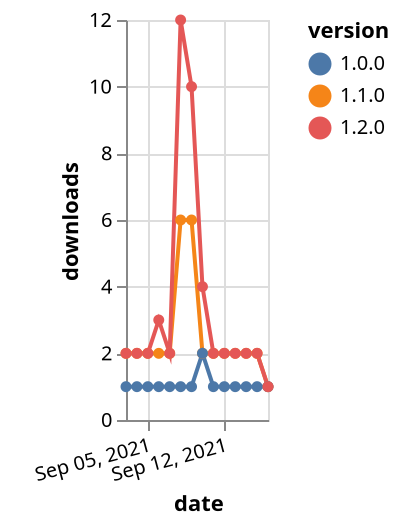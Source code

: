 {"$schema": "https://vega.github.io/schema/vega-lite/v5.json", "description": "A simple bar chart with embedded data.", "data": {"values": [{"date": "2021-09-03", "total": 1800, "delta": 2, "version": "1.1.0"}, {"date": "2021-09-04", "total": 1802, "delta": 2, "version": "1.1.0"}, {"date": "2021-09-05", "total": 1804, "delta": 2, "version": "1.1.0"}, {"date": "2021-09-06", "total": 1806, "delta": 2, "version": "1.1.0"}, {"date": "2021-09-07", "total": 1808, "delta": 2, "version": "1.1.0"}, {"date": "2021-09-08", "total": 1814, "delta": 6, "version": "1.1.0"}, {"date": "2021-09-09", "total": 1820, "delta": 6, "version": "1.1.0"}, {"date": "2021-09-10", "total": 1822, "delta": 2, "version": "1.1.0"}, {"date": "2021-09-11", "total": 1824, "delta": 2, "version": "1.1.0"}, {"date": "2021-09-12", "total": 1826, "delta": 2, "version": "1.1.0"}, {"date": "2021-09-13", "total": 1828, "delta": 2, "version": "1.1.0"}, {"date": "2021-09-14", "total": 1830, "delta": 2, "version": "1.1.0"}, {"date": "2021-09-15", "total": 1832, "delta": 2, "version": "1.1.0"}, {"date": "2021-09-16", "total": 1833, "delta": 1, "version": "1.1.0"}, {"date": "2021-09-03", "total": 263, "delta": 1, "version": "1.0.0"}, {"date": "2021-09-04", "total": 264, "delta": 1, "version": "1.0.0"}, {"date": "2021-09-05", "total": 265, "delta": 1, "version": "1.0.0"}, {"date": "2021-09-06", "total": 266, "delta": 1, "version": "1.0.0"}, {"date": "2021-09-07", "total": 267, "delta": 1, "version": "1.0.0"}, {"date": "2021-09-08", "total": 268, "delta": 1, "version": "1.0.0"}, {"date": "2021-09-09", "total": 269, "delta": 1, "version": "1.0.0"}, {"date": "2021-09-10", "total": 271, "delta": 2, "version": "1.0.0"}, {"date": "2021-09-11", "total": 272, "delta": 1, "version": "1.0.0"}, {"date": "2021-09-12", "total": 273, "delta": 1, "version": "1.0.0"}, {"date": "2021-09-13", "total": 274, "delta": 1, "version": "1.0.0"}, {"date": "2021-09-14", "total": 275, "delta": 1, "version": "1.0.0"}, {"date": "2021-09-15", "total": 276, "delta": 1, "version": "1.0.0"}, {"date": "2021-09-16", "total": 277, "delta": 1, "version": "1.0.0"}, {"date": "2021-09-03", "total": 1816, "delta": 2, "version": "1.2.0"}, {"date": "2021-09-04", "total": 1818, "delta": 2, "version": "1.2.0"}, {"date": "2021-09-05", "total": 1820, "delta": 2, "version": "1.2.0"}, {"date": "2021-09-06", "total": 1823, "delta": 3, "version": "1.2.0"}, {"date": "2021-09-07", "total": 1825, "delta": 2, "version": "1.2.0"}, {"date": "2021-09-08", "total": 1837, "delta": 12, "version": "1.2.0"}, {"date": "2021-09-09", "total": 1847, "delta": 10, "version": "1.2.0"}, {"date": "2021-09-10", "total": 1851, "delta": 4, "version": "1.2.0"}, {"date": "2021-09-11", "total": 1853, "delta": 2, "version": "1.2.0"}, {"date": "2021-09-12", "total": 1855, "delta": 2, "version": "1.2.0"}, {"date": "2021-09-13", "total": 1857, "delta": 2, "version": "1.2.0"}, {"date": "2021-09-14", "total": 1859, "delta": 2, "version": "1.2.0"}, {"date": "2021-09-15", "total": 1861, "delta": 2, "version": "1.2.0"}, {"date": "2021-09-16", "total": 1862, "delta": 1, "version": "1.2.0"}]}, "width": "container", "mark": {"type": "line", "point": {"filled": true}}, "encoding": {"x": {"field": "date", "type": "temporal", "timeUnit": "yearmonthdate", "title": "date", "axis": {"labelAngle": -15}}, "y": {"field": "delta", "type": "quantitative", "title": "downloads"}, "color": {"field": "version", "type": "nominal"}, "tooltip": {"field": "delta"}}}